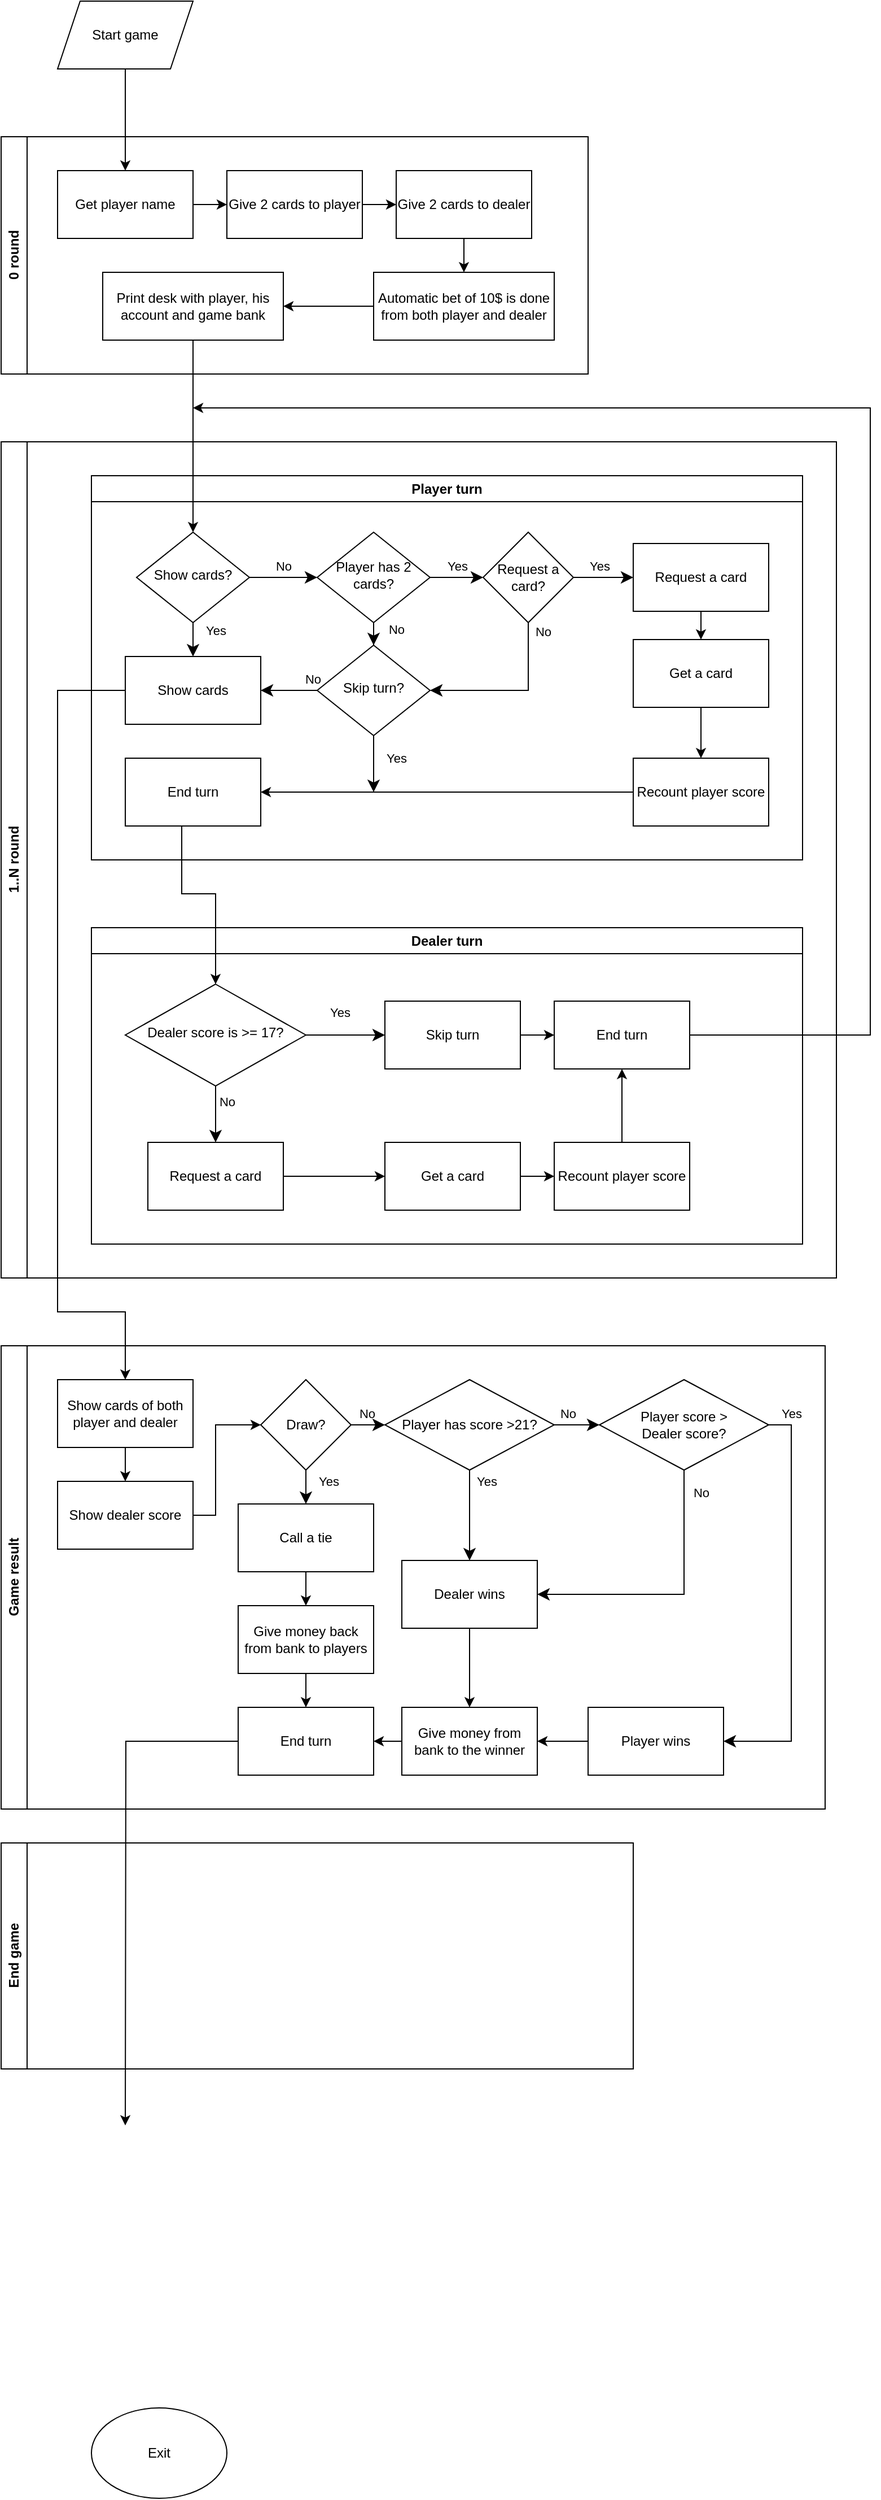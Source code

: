 <mxfile version="21.7.5" type="device">
  <diagram id="C5RBs43oDa-KdzZeNtuy" name="Page-1">
    <mxGraphModel dx="1302" dy="758" grid="1" gridSize="10" guides="1" tooltips="1" connect="1" arrows="1" fold="1" page="1" pageScale="1" pageWidth="827" pageHeight="1169" math="0" shadow="0">
      <root>
        <mxCell id="WIyWlLk6GJQsqaUBKTNV-0" />
        <mxCell id="WIyWlLk6GJQsqaUBKTNV-1" parent="WIyWlLk6GJQsqaUBKTNV-0" />
        <mxCell id="ebOidqk7eM00ks_p__QI-0" value="Exit" style="ellipse;whiteSpace=wrap;html=1;" parent="WIyWlLk6GJQsqaUBKTNV-1" vertex="1">
          <mxGeometry x="110" y="2160" width="120" height="80" as="geometry" />
        </mxCell>
        <mxCell id="ebOidqk7eM00ks_p__QI-3" style="edgeStyle=orthogonalEdgeStyle;rounded=0;orthogonalLoop=1;jettySize=auto;html=1;" parent="WIyWlLk6GJQsqaUBKTNV-1" source="ebOidqk7eM00ks_p__QI-1" target="ebOidqk7eM00ks_p__QI-2" edge="1">
          <mxGeometry relative="1" as="geometry" />
        </mxCell>
        <mxCell id="ebOidqk7eM00ks_p__QI-1" value="Start game" style="shape=parallelogram;perimeter=parallelogramPerimeter;whiteSpace=wrap;html=1;fixedSize=1;" parent="WIyWlLk6GJQsqaUBKTNV-1" vertex="1">
          <mxGeometry x="80" y="30" width="120" height="60" as="geometry" />
        </mxCell>
        <mxCell id="ebOidqk7eM00ks_p__QI-15" value="0 round" style="swimlane;horizontal=0;whiteSpace=wrap;html=1;container=0;" parent="WIyWlLk6GJQsqaUBKTNV-1" vertex="1">
          <mxGeometry x="30" y="150" width="520" height="210" as="geometry">
            <mxRectangle x="150" y="100" width="40" height="70" as="alternateBounds" />
          </mxGeometry>
        </mxCell>
        <mxCell id="ebOidqk7eM00ks_p__QI-2" value="Get player&amp;nbsp;name" style="rounded=0;whiteSpace=wrap;html=1;container=0;" parent="ebOidqk7eM00ks_p__QI-15" vertex="1">
          <mxGeometry x="50" y="30" width="120" height="60" as="geometry" />
        </mxCell>
        <mxCell id="ebOidqk7eM00ks_p__QI-11" value="Give 2 cards to player" style="rounded=0;whiteSpace=wrap;html=1;container=0;" parent="ebOidqk7eM00ks_p__QI-15" vertex="1">
          <mxGeometry x="200" y="30" width="120" height="60" as="geometry" />
        </mxCell>
        <mxCell id="ebOidqk7eM00ks_p__QI-5" style="edgeStyle=orthogonalEdgeStyle;rounded=0;orthogonalLoop=1;jettySize=auto;html=1;" parent="ebOidqk7eM00ks_p__QI-15" source="ebOidqk7eM00ks_p__QI-2" target="ebOidqk7eM00ks_p__QI-11" edge="1">
          <mxGeometry relative="1" as="geometry">
            <mxPoint x="240" y="110" as="targetPoint" />
          </mxGeometry>
        </mxCell>
        <mxCell id="ebOidqk7eM00ks_p__QI-18" style="rounded=0;orthogonalLoop=1;jettySize=auto;html=1;edgeStyle=orthogonalEdgeStyle;" parent="ebOidqk7eM00ks_p__QI-15" source="ebOidqk7eM00ks_p__QI-13" target="ebOidqk7eM00ks_p__QI-17" edge="1">
          <mxGeometry relative="1" as="geometry" />
        </mxCell>
        <mxCell id="ebOidqk7eM00ks_p__QI-13" value="Give 2 cards to dealer" style="rounded=0;whiteSpace=wrap;html=1;container=0;" parent="ebOidqk7eM00ks_p__QI-15" vertex="1">
          <mxGeometry x="350" y="30" width="120" height="60" as="geometry" />
        </mxCell>
        <mxCell id="ebOidqk7eM00ks_p__QI-14" style="edgeStyle=orthogonalEdgeStyle;rounded=0;orthogonalLoop=1;jettySize=auto;html=1;" parent="ebOidqk7eM00ks_p__QI-15" source="ebOidqk7eM00ks_p__QI-11" target="ebOidqk7eM00ks_p__QI-13" edge="1">
          <mxGeometry relative="1" as="geometry" />
        </mxCell>
        <mxCell id="ebOidqk7eM00ks_p__QI-28" style="edgeStyle=orthogonalEdgeStyle;rounded=0;orthogonalLoop=1;jettySize=auto;html=1;" parent="ebOidqk7eM00ks_p__QI-15" source="ebOidqk7eM00ks_p__QI-17" target="ebOidqk7eM00ks_p__QI-8" edge="1">
          <mxGeometry relative="1" as="geometry" />
        </mxCell>
        <mxCell id="ebOidqk7eM00ks_p__QI-17" value="Automatic bet of 10$ is done from both player and dealer" style="rounded=0;whiteSpace=wrap;html=1;" parent="ebOidqk7eM00ks_p__QI-15" vertex="1">
          <mxGeometry x="330" y="120" width="160" height="60" as="geometry" />
        </mxCell>
        <mxCell id="ebOidqk7eM00ks_p__QI-8" value="Print desk with player, his account and game bank" style="rounded=0;whiteSpace=wrap;html=1;" parent="ebOidqk7eM00ks_p__QI-15" vertex="1">
          <mxGeometry x="90" y="120" width="160" height="60" as="geometry" />
        </mxCell>
        <mxCell id="ebOidqk7eM00ks_p__QI-19" value="1..N round" style="swimlane;horizontal=0;whiteSpace=wrap;html=1;container=0;swimlaneLine=1;connectable=1;" parent="WIyWlLk6GJQsqaUBKTNV-1" vertex="1">
          <mxGeometry x="30" y="420" width="740" height="740" as="geometry">
            <mxRectangle x="150" y="100" width="40" height="70" as="alternateBounds" />
          </mxGeometry>
        </mxCell>
        <mxCell id="ebOidqk7eM00ks_p__QI-23" style="edgeStyle=orthogonalEdgeStyle;rounded=0;orthogonalLoop=1;jettySize=auto;html=1;" parent="ebOidqk7eM00ks_p__QI-19" edge="1">
          <mxGeometry relative="1" as="geometry">
            <mxPoint x="430" y="110" as="targetPoint" />
          </mxGeometry>
        </mxCell>
        <mxCell id="ebOidqk7eM00ks_p__QI-25" style="edgeStyle=orthogonalEdgeStyle;rounded=0;orthogonalLoop=1;jettySize=auto;html=1;" parent="ebOidqk7eM00ks_p__QI-19" edge="1">
          <mxGeometry relative="1" as="geometry">
            <mxPoint x="330" y="50" as="sourcePoint" />
          </mxGeometry>
        </mxCell>
        <mxCell id="ebOidqk7eM00ks_p__QI-30" style="edgeStyle=orthogonalEdgeStyle;rounded=0;orthogonalLoop=1;jettySize=auto;html=1;" parent="ebOidqk7eM00ks_p__QI-19" edge="1">
          <mxGeometry relative="1" as="geometry">
            <mxPoint x="370" y="140" as="sourcePoint" />
          </mxGeometry>
        </mxCell>
        <mxCell id="ebOidqk7eM00ks_p__QI-31" value="Player turn" style="swimlane;whiteSpace=wrap;html=1;container=0;" parent="ebOidqk7eM00ks_p__QI-19" vertex="1">
          <mxGeometry x="80" y="30" width="630" height="340" as="geometry">
            <mxRectangle x="80" y="30" width="100" height="30" as="alternateBounds" />
          </mxGeometry>
        </mxCell>
        <mxCell id="WIyWlLk6GJQsqaUBKTNV-8" value="No" style="rounded=0;html=1;jettySize=auto;orthogonalLoop=1;fontSize=11;endArrow=classic;endFill=1;endSize=8;strokeWidth=1;shadow=0;labelBackgroundColor=none;edgeStyle=orthogonalEdgeStyle;" parent="ebOidqk7eM00ks_p__QI-31" source="WIyWlLk6GJQsqaUBKTNV-10" target="ebOidqk7eM00ks_p__QI-72" edge="1">
          <mxGeometry x="-0.84" y="-10" relative="1" as="geometry">
            <mxPoint as="offset" />
            <mxPoint x="-20" y="235" as="targetPoint" />
          </mxGeometry>
        </mxCell>
        <mxCell id="WIyWlLk6GJQsqaUBKTNV-10" value="Skip turn?" style="rhombus;whiteSpace=wrap;html=1;shadow=0;fontFamily=Helvetica;fontSize=12;align=center;strokeWidth=1;spacing=6;spacingTop=-4;" parent="ebOidqk7eM00ks_p__QI-31" vertex="1">
          <mxGeometry x="200" y="150" width="100" height="80" as="geometry" />
        </mxCell>
        <mxCell id="ebOidqk7eM00ks_p__QI-45" value="Show cards?" style="rhombus;whiteSpace=wrap;html=1;shadow=0;fontFamily=Helvetica;fontSize=12;align=center;strokeWidth=1;spacing=6;spacingTop=-4;" parent="ebOidqk7eM00ks_p__QI-31" vertex="1">
          <mxGeometry x="40" y="50" width="100" height="80" as="geometry" />
        </mxCell>
        <mxCell id="ebOidqk7eM00ks_p__QI-49" value="Player has 2 cards?" style="rhombus;whiteSpace=wrap;html=1;shadow=0;fontFamily=Helvetica;fontSize=12;align=center;strokeWidth=1;spacing=6;spacingTop=-4;" parent="ebOidqk7eM00ks_p__QI-31" vertex="1">
          <mxGeometry x="200" y="50" width="100" height="80" as="geometry" />
        </mxCell>
        <mxCell id="ebOidqk7eM00ks_p__QI-51" value="No" style="rounded=0;html=1;jettySize=auto;orthogonalLoop=1;fontSize=11;endArrow=classic;endFill=1;endSize=8;strokeWidth=1;shadow=0;labelBackgroundColor=none;edgeStyle=orthogonalEdgeStyle;" parent="ebOidqk7eM00ks_p__QI-31" source="ebOidqk7eM00ks_p__QI-49" target="WIyWlLk6GJQsqaUBKTNV-10" edge="1">
          <mxGeometry x="-0.8" y="20" relative="1" as="geometry">
            <mxPoint as="offset" />
            <mxPoint x="450" y="630" as="sourcePoint" />
            <mxPoint x="480" y="630" as="targetPoint" />
          </mxGeometry>
        </mxCell>
        <mxCell id="ebOidqk7eM00ks_p__QI-56" value="End turn" style="rounded=0;whiteSpace=wrap;html=1;" parent="ebOidqk7eM00ks_p__QI-31" vertex="1">
          <mxGeometry x="30" y="250" width="120" height="60" as="geometry" />
        </mxCell>
        <mxCell id="WIyWlLk6GJQsqaUBKTNV-9" value="Yes" style="edgeStyle=orthogonalEdgeStyle;rounded=0;html=1;jettySize=auto;orthogonalLoop=1;fontSize=11;endArrow=classic;endFill=1;endSize=8;strokeWidth=1;shadow=0;labelBackgroundColor=default;exitX=0.5;exitY=1;exitDx=0;exitDy=0;" parent="ebOidqk7eM00ks_p__QI-31" source="WIyWlLk6GJQsqaUBKTNV-10" edge="1">
          <mxGeometry x="-0.208" y="20" relative="1" as="geometry">
            <mxPoint as="offset" />
            <mxPoint x="250" y="280" as="targetPoint" />
          </mxGeometry>
        </mxCell>
        <mxCell id="ebOidqk7eM00ks_p__QI-66" style="edgeStyle=orthogonalEdgeStyle;rounded=0;orthogonalLoop=1;jettySize=auto;html=1;" parent="ebOidqk7eM00ks_p__QI-31" source="ebOidqk7eM00ks_p__QI-59" target="ebOidqk7eM00ks_p__QI-65" edge="1">
          <mxGeometry relative="1" as="geometry" />
        </mxCell>
        <mxCell id="ebOidqk7eM00ks_p__QI-59" value="Request a card" style="rounded=0;whiteSpace=wrap;html=1;" parent="ebOidqk7eM00ks_p__QI-31" vertex="1">
          <mxGeometry x="480" y="60" width="120" height="60" as="geometry" />
        </mxCell>
        <mxCell id="ebOidqk7eM00ks_p__QI-67" style="edgeStyle=orthogonalEdgeStyle;rounded=0;orthogonalLoop=1;jettySize=auto;html=1;" parent="ebOidqk7eM00ks_p__QI-31" source="ebOidqk7eM00ks_p__QI-65" target="ebOidqk7eM00ks_p__QI-64" edge="1">
          <mxGeometry relative="1" as="geometry" />
        </mxCell>
        <mxCell id="ebOidqk7eM00ks_p__QI-65" value="Get a card" style="rounded=0;whiteSpace=wrap;html=1;" parent="ebOidqk7eM00ks_p__QI-31" vertex="1">
          <mxGeometry x="480" y="145" width="120" height="60" as="geometry" />
        </mxCell>
        <mxCell id="ebOidqk7eM00ks_p__QI-64" value="Recount player score" style="rounded=0;whiteSpace=wrap;html=1;" parent="ebOidqk7eM00ks_p__QI-31" vertex="1">
          <mxGeometry x="480" y="250" width="120" height="60" as="geometry" />
        </mxCell>
        <mxCell id="ebOidqk7eM00ks_p__QI-57" style="edgeStyle=orthogonalEdgeStyle;rounded=0;orthogonalLoop=1;jettySize=auto;html=1;endArrow=classic;endFill=1;" parent="ebOidqk7eM00ks_p__QI-31" source="ebOidqk7eM00ks_p__QI-64" target="ebOidqk7eM00ks_p__QI-56" edge="1">
          <mxGeometry relative="1" as="geometry">
            <mxPoint x="770" y="280" as="targetPoint" />
          </mxGeometry>
        </mxCell>
        <mxCell id="ebOidqk7eM00ks_p__QI-47" value="No" style="rounded=0;html=1;jettySize=auto;orthogonalLoop=1;fontSize=11;endArrow=classic;endFill=1;endSize=8;strokeWidth=1;shadow=0;labelBackgroundColor=none;edgeStyle=orthogonalEdgeStyle;" parent="ebOidqk7eM00ks_p__QI-31" source="ebOidqk7eM00ks_p__QI-45" target="ebOidqk7eM00ks_p__QI-49" edge="1">
          <mxGeometry y="10" relative="1" as="geometry">
            <mxPoint as="offset" />
            <mxPoint x="140" y="100" as="sourcePoint" />
            <mxPoint x="80" y="680" as="targetPoint" />
          </mxGeometry>
        </mxCell>
        <mxCell id="ebOidqk7eM00ks_p__QI-70" value="Request a card?" style="rhombus;whiteSpace=wrap;html=1;" parent="ebOidqk7eM00ks_p__QI-31" vertex="1">
          <mxGeometry x="347" y="50" width="80" height="80" as="geometry" />
        </mxCell>
        <mxCell id="ebOidqk7eM00ks_p__QI-58" value="Yes" style="edgeStyle=orthogonalEdgeStyle;rounded=0;html=1;jettySize=auto;orthogonalLoop=1;fontSize=11;endArrow=classic;endFill=1;endSize=8;strokeWidth=1;shadow=0;labelBackgroundColor=none;entryX=0;entryY=0.5;entryDx=0;entryDy=0;" parent="ebOidqk7eM00ks_p__QI-31" source="ebOidqk7eM00ks_p__QI-49" target="ebOidqk7eM00ks_p__QI-70" edge="1">
          <mxGeometry y="10" relative="1" as="geometry">
            <mxPoint as="offset" />
            <mxPoint x="530" y="320" as="sourcePoint" />
            <mxPoint x="350" y="390" as="targetPoint" />
          </mxGeometry>
        </mxCell>
        <mxCell id="ebOidqk7eM00ks_p__QI-71" value="Yes" style="edgeStyle=orthogonalEdgeStyle;rounded=0;html=1;jettySize=auto;orthogonalLoop=1;fontSize=11;endArrow=classic;endFill=1;endSize=8;strokeWidth=1;shadow=0;labelBackgroundColor=none;" parent="ebOidqk7eM00ks_p__QI-31" source="ebOidqk7eM00ks_p__QI-70" target="ebOidqk7eM00ks_p__QI-59" edge="1">
          <mxGeometry x="-0.132" y="10" relative="1" as="geometry">
            <mxPoint as="offset" />
            <mxPoint x="337" y="220" as="sourcePoint" />
            <mxPoint x="397" y="140" as="targetPoint" />
          </mxGeometry>
        </mxCell>
        <mxCell id="ebOidqk7eM00ks_p__QI-72" value="Show cards" style="rounded=0;whiteSpace=wrap;html=1;" parent="ebOidqk7eM00ks_p__QI-31" vertex="1">
          <mxGeometry x="30" y="160" width="120" height="60" as="geometry" />
        </mxCell>
        <mxCell id="ebOidqk7eM00ks_p__QI-48" value="Yes" style="rounded=0;html=1;jettySize=auto;orthogonalLoop=1;fontSize=11;endArrow=classic;endFill=1;endSize=8;strokeWidth=1;shadow=0;labelBackgroundColor=none;edgeStyle=orthogonalEdgeStyle;" parent="ebOidqk7eM00ks_p__QI-31" source="ebOidqk7eM00ks_p__QI-45" target="ebOidqk7eM00ks_p__QI-72" edge="1">
          <mxGeometry x="-0.733" y="20" relative="1" as="geometry">
            <mxPoint as="offset" />
            <mxPoint x="-10" y="540" as="sourcePoint" />
            <mxPoint x="60" y="530" as="targetPoint" />
          </mxGeometry>
        </mxCell>
        <mxCell id="ebOidqk7eM00ks_p__QI-74" value="No" style="rounded=0;html=1;jettySize=auto;orthogonalLoop=1;fontSize=11;endArrow=classic;endFill=1;endSize=8;strokeWidth=1;shadow=0;labelBackgroundColor=none;edgeStyle=orthogonalEdgeStyle;entryX=1;entryY=0.5;entryDx=0;entryDy=0;exitX=0.5;exitY=1;exitDx=0;exitDy=0;" parent="ebOidqk7eM00ks_p__QI-31" source="ebOidqk7eM00ks_p__QI-70" target="WIyWlLk6GJQsqaUBKTNV-10" edge="1">
          <mxGeometry x="-0.896" y="13" relative="1" as="geometry">
            <mxPoint as="offset" />
            <mxPoint x="260" y="140" as="sourcePoint" />
            <mxPoint x="260" y="205" as="targetPoint" />
          </mxGeometry>
        </mxCell>
        <mxCell id="ebOidqk7eM00ks_p__QI-33" value="Dealer turn" style="swimlane;whiteSpace=wrap;html=1;container=0;" parent="ebOidqk7eM00ks_p__QI-19" vertex="1">
          <mxGeometry x="80" y="430" width="630" height="280" as="geometry">
            <mxRectangle x="80" y="410" width="100" height="30" as="alternateBounds" />
          </mxGeometry>
        </mxCell>
        <mxCell id="ebOidqk7eM00ks_p__QI-34" value="No" style="rounded=0;html=1;jettySize=auto;orthogonalLoop=1;fontSize=11;endArrow=classic;endFill=1;endSize=8;strokeWidth=1;shadow=0;labelBackgroundColor=none;edgeStyle=orthogonalEdgeStyle;" parent="ebOidqk7eM00ks_p__QI-33" source="ebOidqk7eM00ks_p__QI-35" target="ebOidqk7eM00ks_p__QI-78" edge="1">
          <mxGeometry x="-0.433" y="10" relative="1" as="geometry">
            <mxPoint as="offset" />
            <mxPoint x="80" y="200" as="targetPoint" />
          </mxGeometry>
        </mxCell>
        <mxCell id="ebOidqk7eM00ks_p__QI-35" value="Dealer score is &amp;gt;= 17?" style="rhombus;whiteSpace=wrap;html=1;shadow=0;fontFamily=Helvetica;fontSize=12;align=center;strokeWidth=1;spacing=6;spacingTop=-4;" parent="ebOidqk7eM00ks_p__QI-33" vertex="1">
          <mxGeometry x="30" y="50" width="160" height="90" as="geometry" />
        </mxCell>
        <mxCell id="ebOidqk7eM00ks_p__QI-81" style="edgeStyle=orthogonalEdgeStyle;rounded=0;orthogonalLoop=1;jettySize=auto;html=1;" parent="ebOidqk7eM00ks_p__QI-33" source="ebOidqk7eM00ks_p__QI-78" target="ebOidqk7eM00ks_p__QI-82" edge="1">
          <mxGeometry relative="1" as="geometry" />
        </mxCell>
        <mxCell id="ebOidqk7eM00ks_p__QI-78" value="Request a card" style="rounded=0;whiteSpace=wrap;html=1;" parent="ebOidqk7eM00ks_p__QI-33" vertex="1">
          <mxGeometry x="50" y="190" width="120" height="60" as="geometry" />
        </mxCell>
        <mxCell id="ebOidqk7eM00ks_p__QI-79" style="edgeStyle=orthogonalEdgeStyle;rounded=0;orthogonalLoop=1;jettySize=auto;html=1;" parent="ebOidqk7eM00ks_p__QI-33" source="ebOidqk7eM00ks_p__QI-77" edge="1">
          <mxGeometry relative="1" as="geometry">
            <mxPoint x="90" y="-460" as="targetPoint" />
            <Array as="points">
              <mxPoint x="690" y="95" />
              <mxPoint x="690" y="-460" />
            </Array>
          </mxGeometry>
        </mxCell>
        <mxCell id="ebOidqk7eM00ks_p__QI-77" value="End turn" style="rounded=0;whiteSpace=wrap;html=1;" parent="ebOidqk7eM00ks_p__QI-33" vertex="1">
          <mxGeometry x="410" y="65" width="120" height="60" as="geometry" />
        </mxCell>
        <mxCell id="ebOidqk7eM00ks_p__QI-36" value="Yes" style="edgeStyle=orthogonalEdgeStyle;rounded=0;html=1;jettySize=auto;orthogonalLoop=1;fontSize=11;endArrow=classic;endFill=1;endSize=8;strokeWidth=1;shadow=0;labelBackgroundColor=none;" parent="ebOidqk7eM00ks_p__QI-33" source="ebOidqk7eM00ks_p__QI-35" target="MIcCLS9UHcvjyFF0eJE4-0" edge="1">
          <mxGeometry x="-0.149" y="20" relative="1" as="geometry">
            <mxPoint as="offset" />
            <mxPoint x="90" y="-330" as="sourcePoint" />
            <mxPoint x="190" y="160" as="targetPoint" />
          </mxGeometry>
        </mxCell>
        <mxCell id="ebOidqk7eM00ks_p__QI-84" style="edgeStyle=orthogonalEdgeStyle;rounded=0;orthogonalLoop=1;jettySize=auto;html=1;" parent="ebOidqk7eM00ks_p__QI-33" source="ebOidqk7eM00ks_p__QI-82" target="ebOidqk7eM00ks_p__QI-83" edge="1">
          <mxGeometry relative="1" as="geometry" />
        </mxCell>
        <mxCell id="ebOidqk7eM00ks_p__QI-82" value="Get a card" style="rounded=0;whiteSpace=wrap;html=1;" parent="ebOidqk7eM00ks_p__QI-33" vertex="1">
          <mxGeometry x="260" y="190" width="120" height="60" as="geometry" />
        </mxCell>
        <mxCell id="ebOidqk7eM00ks_p__QI-85" style="edgeStyle=orthogonalEdgeStyle;rounded=0;orthogonalLoop=1;jettySize=auto;html=1;" parent="ebOidqk7eM00ks_p__QI-33" source="ebOidqk7eM00ks_p__QI-83" target="ebOidqk7eM00ks_p__QI-77" edge="1">
          <mxGeometry relative="1" as="geometry" />
        </mxCell>
        <mxCell id="ebOidqk7eM00ks_p__QI-83" value="Recount player score" style="rounded=0;whiteSpace=wrap;html=1;" parent="ebOidqk7eM00ks_p__QI-33" vertex="1">
          <mxGeometry x="410" y="190" width="120" height="60" as="geometry" />
        </mxCell>
        <mxCell id="MIcCLS9UHcvjyFF0eJE4-2" style="edgeStyle=orthogonalEdgeStyle;rounded=0;orthogonalLoop=1;jettySize=auto;html=1;" edge="1" parent="ebOidqk7eM00ks_p__QI-33" source="MIcCLS9UHcvjyFF0eJE4-0" target="ebOidqk7eM00ks_p__QI-77">
          <mxGeometry relative="1" as="geometry" />
        </mxCell>
        <mxCell id="MIcCLS9UHcvjyFF0eJE4-0" value="Skip turn" style="rounded=0;whiteSpace=wrap;html=1;" vertex="1" parent="ebOidqk7eM00ks_p__QI-33">
          <mxGeometry x="260" y="65" width="120" height="60" as="geometry" />
        </mxCell>
        <mxCell id="ebOidqk7eM00ks_p__QI-68" style="rounded=0;orthogonalLoop=1;jettySize=auto;html=1;entryX=0.5;entryY=0;entryDx=0;entryDy=0;edgeStyle=orthogonalEdgeStyle;" parent="ebOidqk7eM00ks_p__QI-19" source="ebOidqk7eM00ks_p__QI-56" target="ebOidqk7eM00ks_p__QI-35" edge="1">
          <mxGeometry relative="1" as="geometry">
            <mxPoint x="850" y="240" as="sourcePoint" />
            <Array as="points">
              <mxPoint x="160" y="400" />
              <mxPoint x="190" y="400" />
            </Array>
          </mxGeometry>
        </mxCell>
        <mxCell id="ebOidqk7eM00ks_p__QI-29" style="edgeStyle=orthogonalEdgeStyle;rounded=0;orthogonalLoop=1;jettySize=auto;html=1;exitX=0.5;exitY=1;exitDx=0;exitDy=0;endArrow=classic;endFill=1;" parent="WIyWlLk6GJQsqaUBKTNV-1" source="ebOidqk7eM00ks_p__QI-8" target="ebOidqk7eM00ks_p__QI-45" edge="1">
          <mxGeometry relative="1" as="geometry">
            <mxPoint x="160" y="450" as="targetPoint" />
          </mxGeometry>
        </mxCell>
        <mxCell id="ebOidqk7eM00ks_p__QI-38" value="Game result" style="swimlane;horizontal=0;whiteSpace=wrap;html=1;container=0;" parent="WIyWlLk6GJQsqaUBKTNV-1" vertex="1">
          <mxGeometry x="30" y="1220" width="730" height="410" as="geometry" />
        </mxCell>
        <mxCell id="ebOidqk7eM00ks_p__QI-41" value="Draw?" style="rhombus;whiteSpace=wrap;html=1;" parent="ebOidqk7eM00ks_p__QI-38" vertex="1">
          <mxGeometry x="230" y="30" width="80" height="80" as="geometry" />
        </mxCell>
        <mxCell id="ebOidqk7eM00ks_p__QI-60" value="Show cards of both player and dealer" style="rounded=0;whiteSpace=wrap;html=1;" parent="ebOidqk7eM00ks_p__QI-38" vertex="1">
          <mxGeometry x="50" y="30" width="120" height="60" as="geometry" />
        </mxCell>
        <mxCell id="ebOidqk7eM00ks_p__QI-63" style="edgeStyle=orthogonalEdgeStyle;rounded=0;orthogonalLoop=1;jettySize=auto;html=1;entryX=0;entryY=0.5;entryDx=0;entryDy=0;" parent="ebOidqk7eM00ks_p__QI-38" source="ebOidqk7eM00ks_p__QI-62" target="ebOidqk7eM00ks_p__QI-41" edge="1">
          <mxGeometry relative="1" as="geometry">
            <Array as="points">
              <mxPoint x="190" y="150" />
              <mxPoint x="190" y="70" />
            </Array>
          </mxGeometry>
        </mxCell>
        <mxCell id="ebOidqk7eM00ks_p__QI-62" value="Show dealer score" style="rounded=0;whiteSpace=wrap;html=1;" parent="ebOidqk7eM00ks_p__QI-38" vertex="1">
          <mxGeometry x="50" y="120" width="120" height="60" as="geometry" />
        </mxCell>
        <mxCell id="ebOidqk7eM00ks_p__QI-61" style="edgeStyle=orthogonalEdgeStyle;rounded=0;orthogonalLoop=1;jettySize=auto;html=1;" parent="ebOidqk7eM00ks_p__QI-38" source="ebOidqk7eM00ks_p__QI-60" target="ebOidqk7eM00ks_p__QI-62" edge="1">
          <mxGeometry relative="1" as="geometry" />
        </mxCell>
        <mxCell id="MIcCLS9UHcvjyFF0eJE4-3" value="Yes" style="edgeStyle=orthogonalEdgeStyle;rounded=0;html=1;jettySize=auto;orthogonalLoop=1;fontSize=11;endArrow=classic;endFill=1;endSize=8;strokeWidth=1;shadow=0;labelBackgroundColor=none;" edge="1" parent="ebOidqk7eM00ks_p__QI-38" source="ebOidqk7eM00ks_p__QI-41" target="MIcCLS9UHcvjyFF0eJE4-5">
          <mxGeometry x="0.2" y="20" relative="1" as="geometry">
            <mxPoint as="offset" />
            <mxPoint x="320" y="130" as="sourcePoint" />
            <mxPoint x="270" y="150" as="targetPoint" />
          </mxGeometry>
        </mxCell>
        <mxCell id="MIcCLS9UHcvjyFF0eJE4-7" style="edgeStyle=orthogonalEdgeStyle;rounded=0;orthogonalLoop=1;jettySize=auto;html=1;" edge="1" parent="ebOidqk7eM00ks_p__QI-38" source="MIcCLS9UHcvjyFF0eJE4-5" target="MIcCLS9UHcvjyFF0eJE4-6">
          <mxGeometry relative="1" as="geometry" />
        </mxCell>
        <mxCell id="MIcCLS9UHcvjyFF0eJE4-5" value="Call a tie" style="rounded=0;whiteSpace=wrap;html=1;" vertex="1" parent="ebOidqk7eM00ks_p__QI-38">
          <mxGeometry x="210" y="140" width="120" height="60" as="geometry" />
        </mxCell>
        <mxCell id="MIcCLS9UHcvjyFF0eJE4-9" style="edgeStyle=orthogonalEdgeStyle;rounded=0;orthogonalLoop=1;jettySize=auto;html=1;" edge="1" parent="ebOidqk7eM00ks_p__QI-38" source="MIcCLS9UHcvjyFF0eJE4-6" target="MIcCLS9UHcvjyFF0eJE4-10">
          <mxGeometry relative="1" as="geometry">
            <mxPoint x="270" y="450" as="targetPoint" />
          </mxGeometry>
        </mxCell>
        <mxCell id="MIcCLS9UHcvjyFF0eJE4-6" value="Give money back from bank to players" style="rounded=0;whiteSpace=wrap;html=1;" vertex="1" parent="ebOidqk7eM00ks_p__QI-38">
          <mxGeometry x="210" y="230" width="120" height="60" as="geometry" />
        </mxCell>
        <mxCell id="MIcCLS9UHcvjyFF0eJE4-11" style="edgeStyle=orthogonalEdgeStyle;rounded=0;orthogonalLoop=1;jettySize=auto;html=1;" edge="1" parent="ebOidqk7eM00ks_p__QI-38" source="MIcCLS9UHcvjyFF0eJE4-10">
          <mxGeometry relative="1" as="geometry">
            <mxPoint x="110" y="690" as="targetPoint" />
          </mxGeometry>
        </mxCell>
        <mxCell id="MIcCLS9UHcvjyFF0eJE4-10" value="End turn" style="rounded=0;whiteSpace=wrap;html=1;" vertex="1" parent="ebOidqk7eM00ks_p__QI-38">
          <mxGeometry x="210" y="320" width="120" height="60" as="geometry" />
        </mxCell>
        <mxCell id="MIcCLS9UHcvjyFF0eJE4-13" value="Dealer wins" style="rounded=0;whiteSpace=wrap;html=1;" vertex="1" parent="ebOidqk7eM00ks_p__QI-38">
          <mxGeometry x="355" y="190" width="120" height="60" as="geometry" />
        </mxCell>
        <mxCell id="MIcCLS9UHcvjyFF0eJE4-12" value="Player wins" style="rounded=0;whiteSpace=wrap;html=1;" vertex="1" parent="ebOidqk7eM00ks_p__QI-38">
          <mxGeometry x="520" y="320" width="120" height="60" as="geometry" />
        </mxCell>
        <mxCell id="MIcCLS9UHcvjyFF0eJE4-16" value="Player has score &amp;gt;21?" style="rhombus;whiteSpace=wrap;html=1;" vertex="1" parent="ebOidqk7eM00ks_p__QI-38">
          <mxGeometry x="340" y="30" width="150" height="80" as="geometry" />
        </mxCell>
        <mxCell id="MIcCLS9UHcvjyFF0eJE4-17" value="Yes" style="edgeStyle=orthogonalEdgeStyle;rounded=0;html=1;jettySize=auto;orthogonalLoop=1;fontSize=11;endArrow=classic;endFill=1;endSize=8;strokeWidth=1;shadow=0;labelBackgroundColor=none;" edge="1" parent="ebOidqk7eM00ks_p__QI-38" source="MIcCLS9UHcvjyFF0eJE4-16" target="MIcCLS9UHcvjyFF0eJE4-13">
          <mxGeometry x="-0.75" y="15" relative="1" as="geometry">
            <mxPoint as="offset" />
            <mxPoint x="500" y="130" as="sourcePoint" />
            <mxPoint x="450" y="140" as="targetPoint" />
          </mxGeometry>
        </mxCell>
        <mxCell id="MIcCLS9UHcvjyFF0eJE4-18" value="No" style="rounded=0;html=1;jettySize=auto;orthogonalLoop=1;fontSize=11;endArrow=classic;endFill=1;endSize=8;strokeWidth=1;shadow=0;labelBackgroundColor=none;edgeStyle=orthogonalEdgeStyle;" edge="1" parent="ebOidqk7eM00ks_p__QI-38" source="MIcCLS9UHcvjyFF0eJE4-16" target="MIcCLS9UHcvjyFF0eJE4-19">
          <mxGeometry x="-0.433" y="10" relative="1" as="geometry">
            <mxPoint as="offset" />
            <mxPoint x="570" y="70" as="targetPoint" />
            <mxPoint x="540" y="-400" as="sourcePoint" />
          </mxGeometry>
        </mxCell>
        <mxCell id="MIcCLS9UHcvjyFF0eJE4-4" value="No" style="rounded=0;html=1;jettySize=auto;orthogonalLoop=1;fontSize=11;endArrow=classic;endFill=1;endSize=8;strokeWidth=1;shadow=0;labelBackgroundColor=none;edgeStyle=orthogonalEdgeStyle;" edge="1" parent="ebOidqk7eM00ks_p__QI-38" source="ebOidqk7eM00ks_p__QI-41" target="MIcCLS9UHcvjyFF0eJE4-16">
          <mxGeometry x="-0.433" y="10" relative="1" as="geometry">
            <mxPoint as="offset" />
            <mxPoint x="390" y="70" as="targetPoint" />
            <mxPoint x="360" y="-400" as="sourcePoint" />
          </mxGeometry>
        </mxCell>
        <mxCell id="MIcCLS9UHcvjyFF0eJE4-19" value="Player score &amp;gt;&lt;br&gt;Dealer score?" style="rhombus;whiteSpace=wrap;html=1;" vertex="1" parent="ebOidqk7eM00ks_p__QI-38">
          <mxGeometry x="530" y="30" width="150" height="80" as="geometry" />
        </mxCell>
        <mxCell id="MIcCLS9UHcvjyFF0eJE4-20" value="Yes" style="edgeStyle=orthogonalEdgeStyle;rounded=0;html=1;jettySize=auto;orthogonalLoop=1;fontSize=11;endArrow=classic;endFill=1;endSize=8;strokeWidth=1;shadow=0;labelBackgroundColor=none;exitX=1;exitY=0.5;exitDx=0;exitDy=0;entryX=1;entryY=0.5;entryDx=0;entryDy=0;" edge="1" parent="ebOidqk7eM00ks_p__QI-38" source="MIcCLS9UHcvjyFF0eJE4-19" target="MIcCLS9UHcvjyFF0eJE4-12">
          <mxGeometry x="-0.889" y="-10" relative="1" as="geometry">
            <mxPoint x="10" y="-10" as="offset" />
            <mxPoint x="750" y="120" as="sourcePoint" />
            <mxPoint x="665" y="180" as="targetPoint" />
          </mxGeometry>
        </mxCell>
        <mxCell id="MIcCLS9UHcvjyFF0eJE4-21" value="No" style="rounded=0;html=1;jettySize=auto;orthogonalLoop=1;fontSize=11;endArrow=classic;endFill=1;endSize=8;strokeWidth=1;shadow=0;labelBackgroundColor=none;edgeStyle=orthogonalEdgeStyle;exitX=0.5;exitY=1;exitDx=0;exitDy=0;entryX=1;entryY=0.5;entryDx=0;entryDy=0;" edge="1" parent="ebOidqk7eM00ks_p__QI-38" source="MIcCLS9UHcvjyFF0eJE4-19" target="MIcCLS9UHcvjyFF0eJE4-13">
          <mxGeometry x="-0.833" y="15" relative="1" as="geometry">
            <mxPoint as="offset" />
            <mxPoint x="820" y="60" as="targetPoint" />
            <mxPoint x="790" y="-410" as="sourcePoint" />
          </mxGeometry>
        </mxCell>
        <mxCell id="MIcCLS9UHcvjyFF0eJE4-23" style="edgeStyle=orthogonalEdgeStyle;rounded=0;orthogonalLoop=1;jettySize=auto;html=1;" edge="1" parent="ebOidqk7eM00ks_p__QI-38" source="MIcCLS9UHcvjyFF0eJE4-22" target="MIcCLS9UHcvjyFF0eJE4-10">
          <mxGeometry relative="1" as="geometry" />
        </mxCell>
        <mxCell id="MIcCLS9UHcvjyFF0eJE4-22" value="Give money from bank to the winner" style="rounded=0;whiteSpace=wrap;html=1;" vertex="1" parent="ebOidqk7eM00ks_p__QI-38">
          <mxGeometry x="355" y="320" width="120" height="60" as="geometry" />
        </mxCell>
        <mxCell id="MIcCLS9UHcvjyFF0eJE4-14" style="edgeStyle=orthogonalEdgeStyle;rounded=0;orthogonalLoop=1;jettySize=auto;html=1;" edge="1" parent="ebOidqk7eM00ks_p__QI-38" source="MIcCLS9UHcvjyFF0eJE4-13" target="MIcCLS9UHcvjyFF0eJE4-22">
          <mxGeometry relative="1" as="geometry">
            <mxPoint x="415" y="350" as="targetPoint" />
          </mxGeometry>
        </mxCell>
        <mxCell id="MIcCLS9UHcvjyFF0eJE4-15" style="edgeStyle=orthogonalEdgeStyle;rounded=0;orthogonalLoop=1;jettySize=auto;html=1;" edge="1" parent="ebOidqk7eM00ks_p__QI-38" source="MIcCLS9UHcvjyFF0eJE4-12" target="MIcCLS9UHcvjyFF0eJE4-22">
          <mxGeometry relative="1" as="geometry" />
        </mxCell>
        <mxCell id="ebOidqk7eM00ks_p__QI-73" style="rounded=0;orthogonalLoop=1;jettySize=auto;html=1;exitX=0;exitY=0.5;exitDx=0;exitDy=0;edgeStyle=orthogonalEdgeStyle;entryX=0.5;entryY=0;entryDx=0;entryDy=0;" parent="WIyWlLk6GJQsqaUBKTNV-1" source="ebOidqk7eM00ks_p__QI-72" target="ebOidqk7eM00ks_p__QI-60" edge="1">
          <mxGeometry relative="1" as="geometry">
            <mxPoint x="140" y="645" as="sourcePoint" />
            <mxPoint x="160" y="1555" as="targetPoint" />
            <Array as="points">
              <mxPoint x="80" y="640" />
              <mxPoint x="80" y="1190" />
              <mxPoint x="140" y="1190" />
            </Array>
          </mxGeometry>
        </mxCell>
        <mxCell id="MIcCLS9UHcvjyFF0eJE4-8" value="End game" style="swimlane;horizontal=0;whiteSpace=wrap;html=1;container=0;" vertex="1" parent="WIyWlLk6GJQsqaUBKTNV-1">
          <mxGeometry x="30" y="1660" width="560" height="200" as="geometry" />
        </mxCell>
      </root>
    </mxGraphModel>
  </diagram>
</mxfile>
